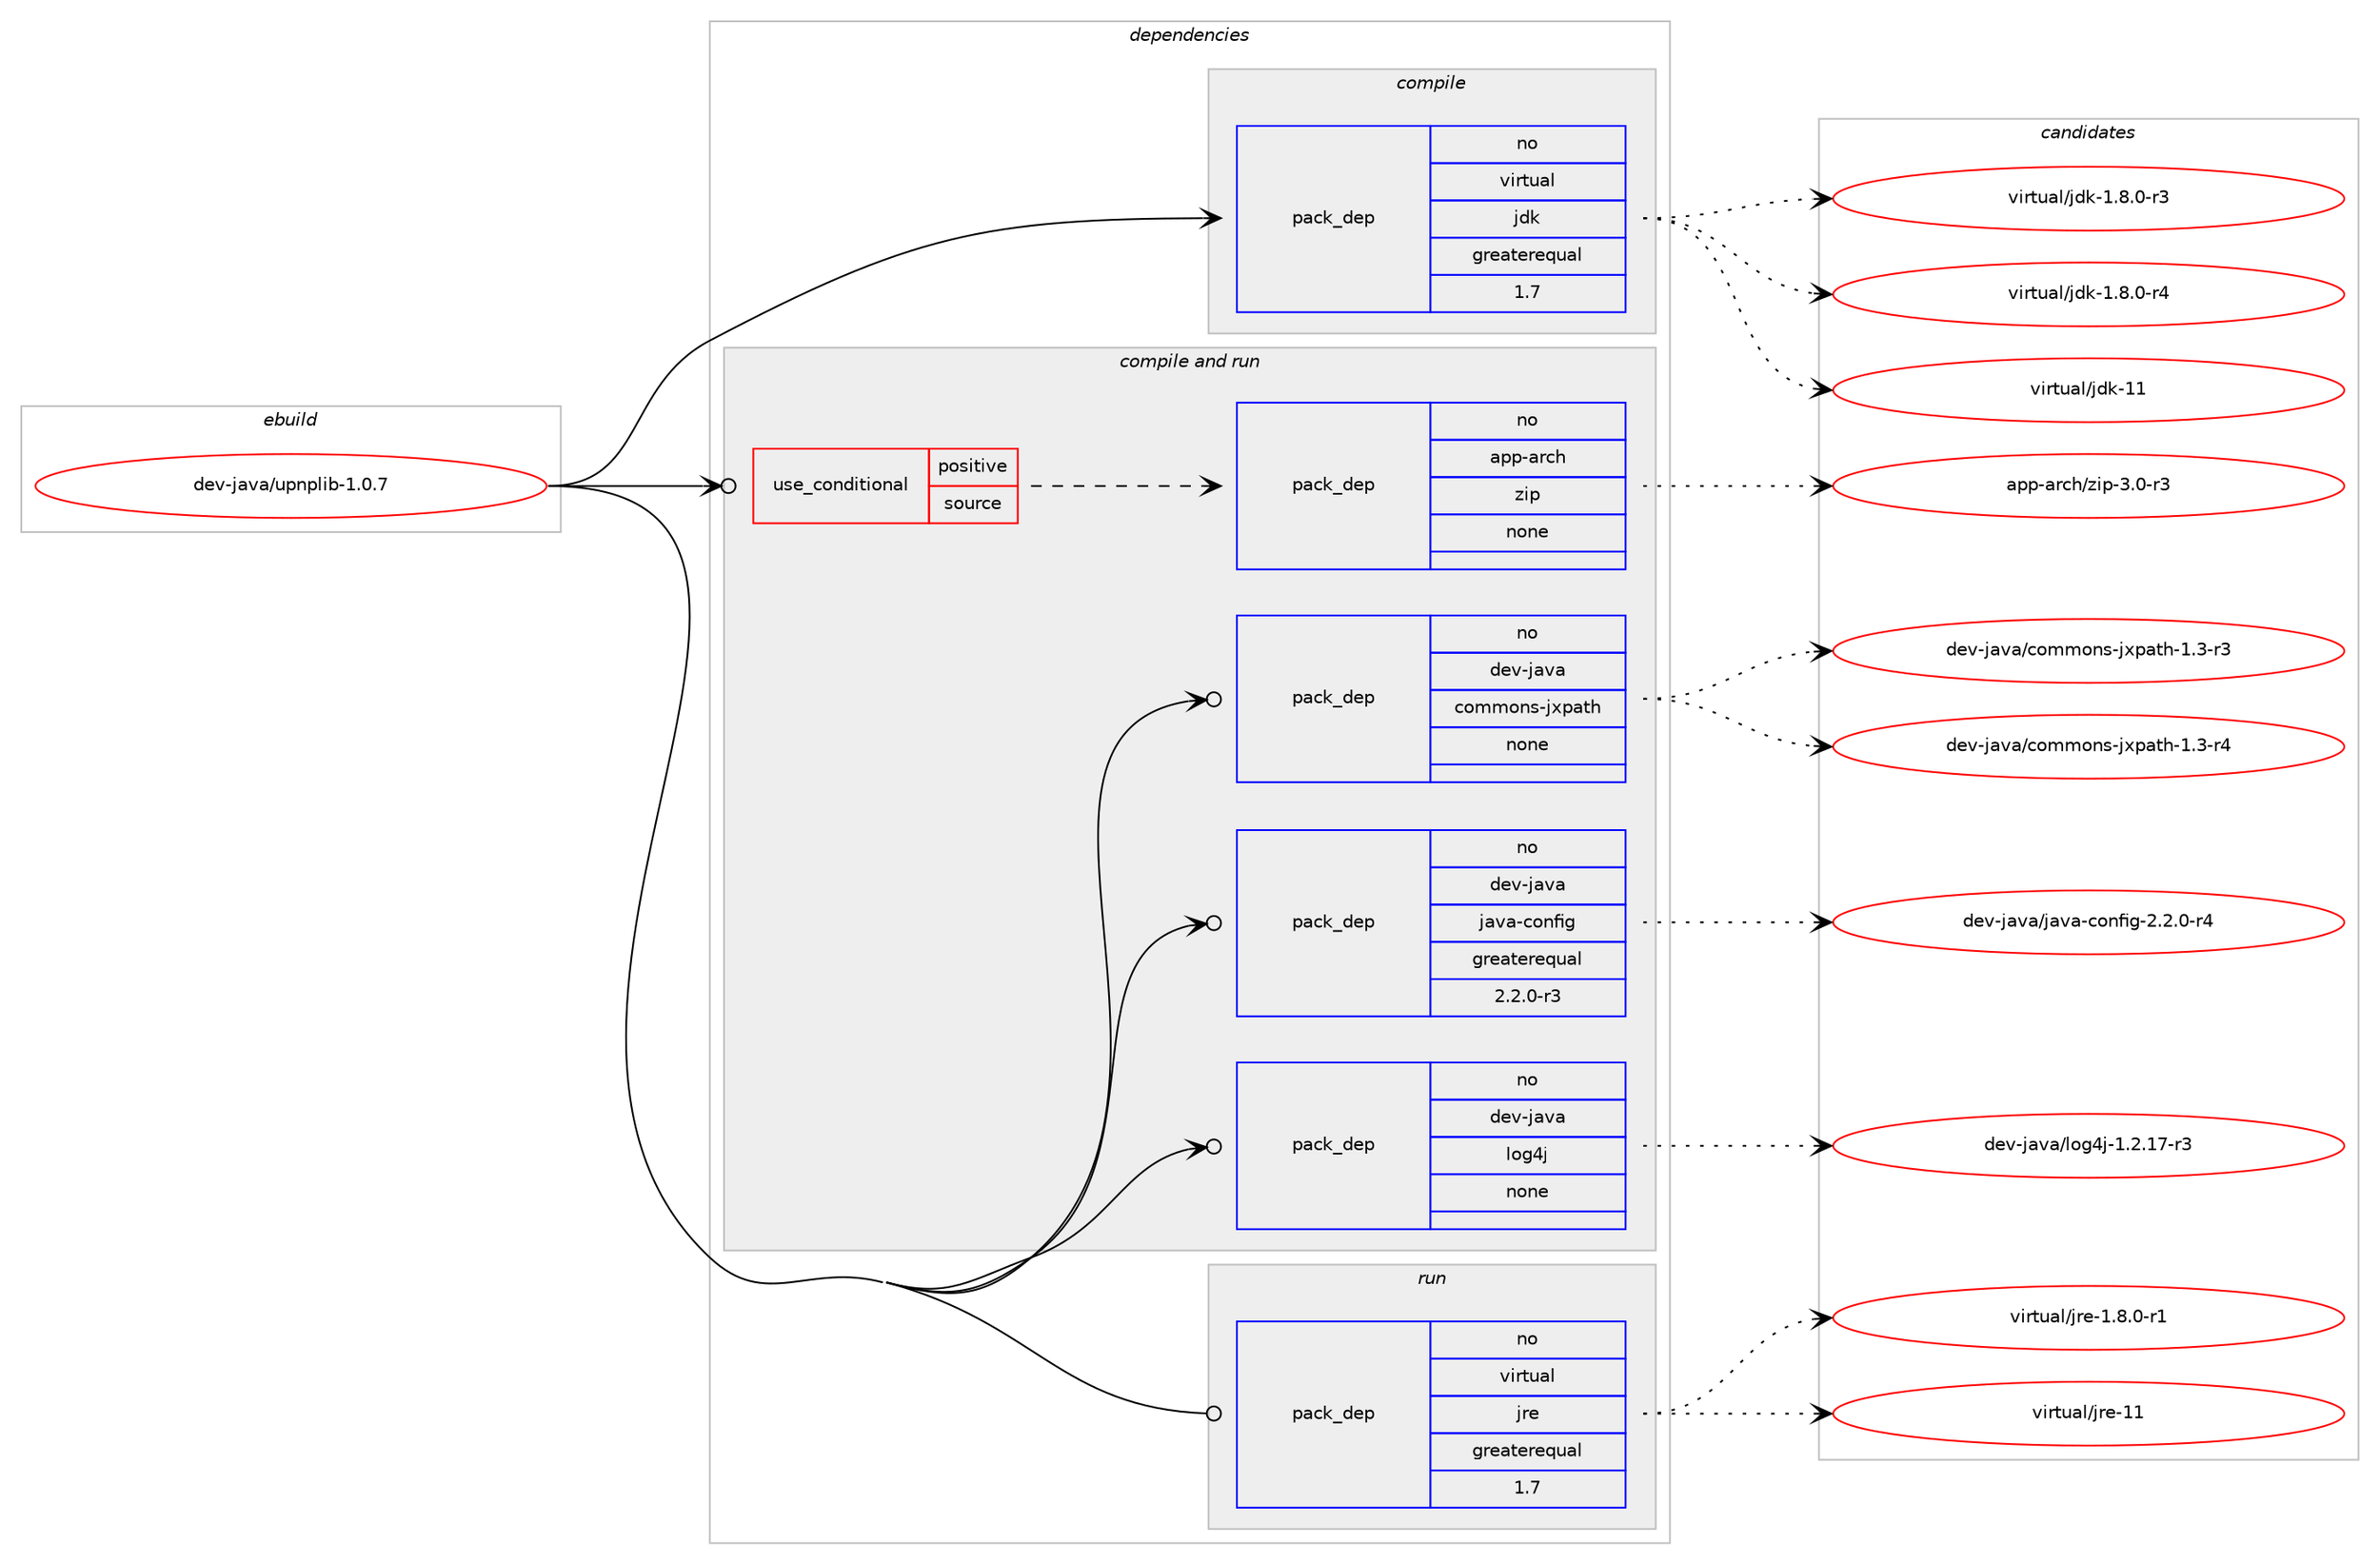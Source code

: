 digraph prolog {

# *************
# Graph options
# *************

newrank=true;
concentrate=true;
compound=true;
graph [rankdir=LR,fontname=Helvetica,fontsize=10,ranksep=1.5];#, ranksep=2.5, nodesep=0.2];
edge  [arrowhead=vee];
node  [fontname=Helvetica,fontsize=10];

# **********
# The ebuild
# **********

subgraph cluster_leftcol {
color=gray;
rank=same;
label=<<i>ebuild</i>>;
id [label="dev-java/upnplib-1.0.7", color=red, width=4, href="../dev-java/upnplib-1.0.7.svg"];
}

# ****************
# The dependencies
# ****************

subgraph cluster_midcol {
color=gray;
label=<<i>dependencies</i>>;
subgraph cluster_compile {
fillcolor="#eeeeee";
style=filled;
label=<<i>compile</i>>;
subgraph pack971769 {
dependency1357586 [label=<<TABLE BORDER="0" CELLBORDER="1" CELLSPACING="0" CELLPADDING="4" WIDTH="220"><TR><TD ROWSPAN="6" CELLPADDING="30">pack_dep</TD></TR><TR><TD WIDTH="110">no</TD></TR><TR><TD>virtual</TD></TR><TR><TD>jdk</TD></TR><TR><TD>greaterequal</TD></TR><TR><TD>1.7</TD></TR></TABLE>>, shape=none, color=blue];
}
id:e -> dependency1357586:w [weight=20,style="solid",arrowhead="vee"];
}
subgraph cluster_compileandrun {
fillcolor="#eeeeee";
style=filled;
label=<<i>compile and run</i>>;
subgraph cond363366 {
dependency1357587 [label=<<TABLE BORDER="0" CELLBORDER="1" CELLSPACING="0" CELLPADDING="4"><TR><TD ROWSPAN="3" CELLPADDING="10">use_conditional</TD></TR><TR><TD>positive</TD></TR><TR><TD>source</TD></TR></TABLE>>, shape=none, color=red];
subgraph pack971770 {
dependency1357588 [label=<<TABLE BORDER="0" CELLBORDER="1" CELLSPACING="0" CELLPADDING="4" WIDTH="220"><TR><TD ROWSPAN="6" CELLPADDING="30">pack_dep</TD></TR><TR><TD WIDTH="110">no</TD></TR><TR><TD>app-arch</TD></TR><TR><TD>zip</TD></TR><TR><TD>none</TD></TR><TR><TD></TD></TR></TABLE>>, shape=none, color=blue];
}
dependency1357587:e -> dependency1357588:w [weight=20,style="dashed",arrowhead="vee"];
}
id:e -> dependency1357587:w [weight=20,style="solid",arrowhead="odotvee"];
subgraph pack971771 {
dependency1357589 [label=<<TABLE BORDER="0" CELLBORDER="1" CELLSPACING="0" CELLPADDING="4" WIDTH="220"><TR><TD ROWSPAN="6" CELLPADDING="30">pack_dep</TD></TR><TR><TD WIDTH="110">no</TD></TR><TR><TD>dev-java</TD></TR><TR><TD>commons-jxpath</TD></TR><TR><TD>none</TD></TR><TR><TD></TD></TR></TABLE>>, shape=none, color=blue];
}
id:e -> dependency1357589:w [weight=20,style="solid",arrowhead="odotvee"];
subgraph pack971772 {
dependency1357590 [label=<<TABLE BORDER="0" CELLBORDER="1" CELLSPACING="0" CELLPADDING="4" WIDTH="220"><TR><TD ROWSPAN="6" CELLPADDING="30">pack_dep</TD></TR><TR><TD WIDTH="110">no</TD></TR><TR><TD>dev-java</TD></TR><TR><TD>java-config</TD></TR><TR><TD>greaterequal</TD></TR><TR><TD>2.2.0-r3</TD></TR></TABLE>>, shape=none, color=blue];
}
id:e -> dependency1357590:w [weight=20,style="solid",arrowhead="odotvee"];
subgraph pack971773 {
dependency1357591 [label=<<TABLE BORDER="0" CELLBORDER="1" CELLSPACING="0" CELLPADDING="4" WIDTH="220"><TR><TD ROWSPAN="6" CELLPADDING="30">pack_dep</TD></TR><TR><TD WIDTH="110">no</TD></TR><TR><TD>dev-java</TD></TR><TR><TD>log4j</TD></TR><TR><TD>none</TD></TR><TR><TD></TD></TR></TABLE>>, shape=none, color=blue];
}
id:e -> dependency1357591:w [weight=20,style="solid",arrowhead="odotvee"];
}
subgraph cluster_run {
fillcolor="#eeeeee";
style=filled;
label=<<i>run</i>>;
subgraph pack971774 {
dependency1357592 [label=<<TABLE BORDER="0" CELLBORDER="1" CELLSPACING="0" CELLPADDING="4" WIDTH="220"><TR><TD ROWSPAN="6" CELLPADDING="30">pack_dep</TD></TR><TR><TD WIDTH="110">no</TD></TR><TR><TD>virtual</TD></TR><TR><TD>jre</TD></TR><TR><TD>greaterequal</TD></TR><TR><TD>1.7</TD></TR></TABLE>>, shape=none, color=blue];
}
id:e -> dependency1357592:w [weight=20,style="solid",arrowhead="odot"];
}
}

# **************
# The candidates
# **************

subgraph cluster_choices {
rank=same;
color=gray;
label=<<i>candidates</i>>;

subgraph choice971769 {
color=black;
nodesep=1;
choice11810511411611797108471061001074549465646484511451 [label="virtual/jdk-1.8.0-r3", color=red, width=4,href="../virtual/jdk-1.8.0-r3.svg"];
choice11810511411611797108471061001074549465646484511452 [label="virtual/jdk-1.8.0-r4", color=red, width=4,href="../virtual/jdk-1.8.0-r4.svg"];
choice1181051141161179710847106100107454949 [label="virtual/jdk-11", color=red, width=4,href="../virtual/jdk-11.svg"];
dependency1357586:e -> choice11810511411611797108471061001074549465646484511451:w [style=dotted,weight="100"];
dependency1357586:e -> choice11810511411611797108471061001074549465646484511452:w [style=dotted,weight="100"];
dependency1357586:e -> choice1181051141161179710847106100107454949:w [style=dotted,weight="100"];
}
subgraph choice971770 {
color=black;
nodesep=1;
choice9711211245971149910447122105112455146484511451 [label="app-arch/zip-3.0-r3", color=red, width=4,href="../app-arch/zip-3.0-r3.svg"];
dependency1357588:e -> choice9711211245971149910447122105112455146484511451:w [style=dotted,weight="100"];
}
subgraph choice971771 {
color=black;
nodesep=1;
choice10010111845106971189747991111091091111101154510612011297116104454946514511451 [label="dev-java/commons-jxpath-1.3-r3", color=red, width=4,href="../dev-java/commons-jxpath-1.3-r3.svg"];
choice10010111845106971189747991111091091111101154510612011297116104454946514511452 [label="dev-java/commons-jxpath-1.3-r4", color=red, width=4,href="../dev-java/commons-jxpath-1.3-r4.svg"];
dependency1357589:e -> choice10010111845106971189747991111091091111101154510612011297116104454946514511451:w [style=dotted,weight="100"];
dependency1357589:e -> choice10010111845106971189747991111091091111101154510612011297116104454946514511452:w [style=dotted,weight="100"];
}
subgraph choice971772 {
color=black;
nodesep=1;
choice10010111845106971189747106971189745991111101021051034550465046484511452 [label="dev-java/java-config-2.2.0-r4", color=red, width=4,href="../dev-java/java-config-2.2.0-r4.svg"];
dependency1357590:e -> choice10010111845106971189747106971189745991111101021051034550465046484511452:w [style=dotted,weight="100"];
}
subgraph choice971773 {
color=black;
nodesep=1;
choice1001011184510697118974710811110352106454946504649554511451 [label="dev-java/log4j-1.2.17-r3", color=red, width=4,href="../dev-java/log4j-1.2.17-r3.svg"];
dependency1357591:e -> choice1001011184510697118974710811110352106454946504649554511451:w [style=dotted,weight="100"];
}
subgraph choice971774 {
color=black;
nodesep=1;
choice11810511411611797108471061141014549465646484511449 [label="virtual/jre-1.8.0-r1", color=red, width=4,href="../virtual/jre-1.8.0-r1.svg"];
choice1181051141161179710847106114101454949 [label="virtual/jre-11", color=red, width=4,href="../virtual/jre-11.svg"];
dependency1357592:e -> choice11810511411611797108471061141014549465646484511449:w [style=dotted,weight="100"];
dependency1357592:e -> choice1181051141161179710847106114101454949:w [style=dotted,weight="100"];
}
}

}
